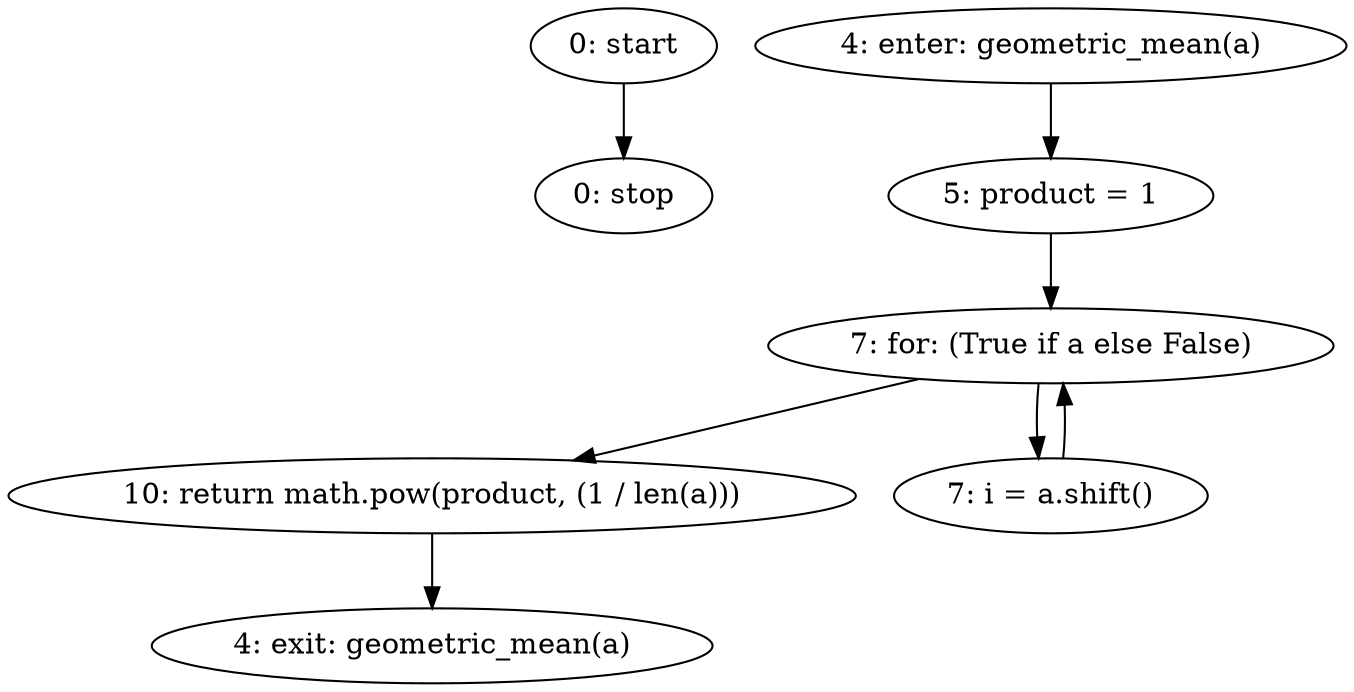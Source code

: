 strict digraph "" {
	node [label="\N"];
	0	[label="0: start"];
	7	[label="0: stop"];
	0 -> 7;
	1	[label="4: enter: geometric_mean(a)"];
	3	[label="5: product = 1"];
	1 -> 3;
	4	[label="7: for: (True if a else False)"];
	3 -> 4;
	2	[label="4: exit: geometric_mean(a)"];
	6	[label="10: return math.pow(product, (1 / len(a)))"];
	6 -> 2;
	4 -> 6;
	5	[label="7: i = a.shift()"];
	4 -> 5;
	5 -> 4;
}
